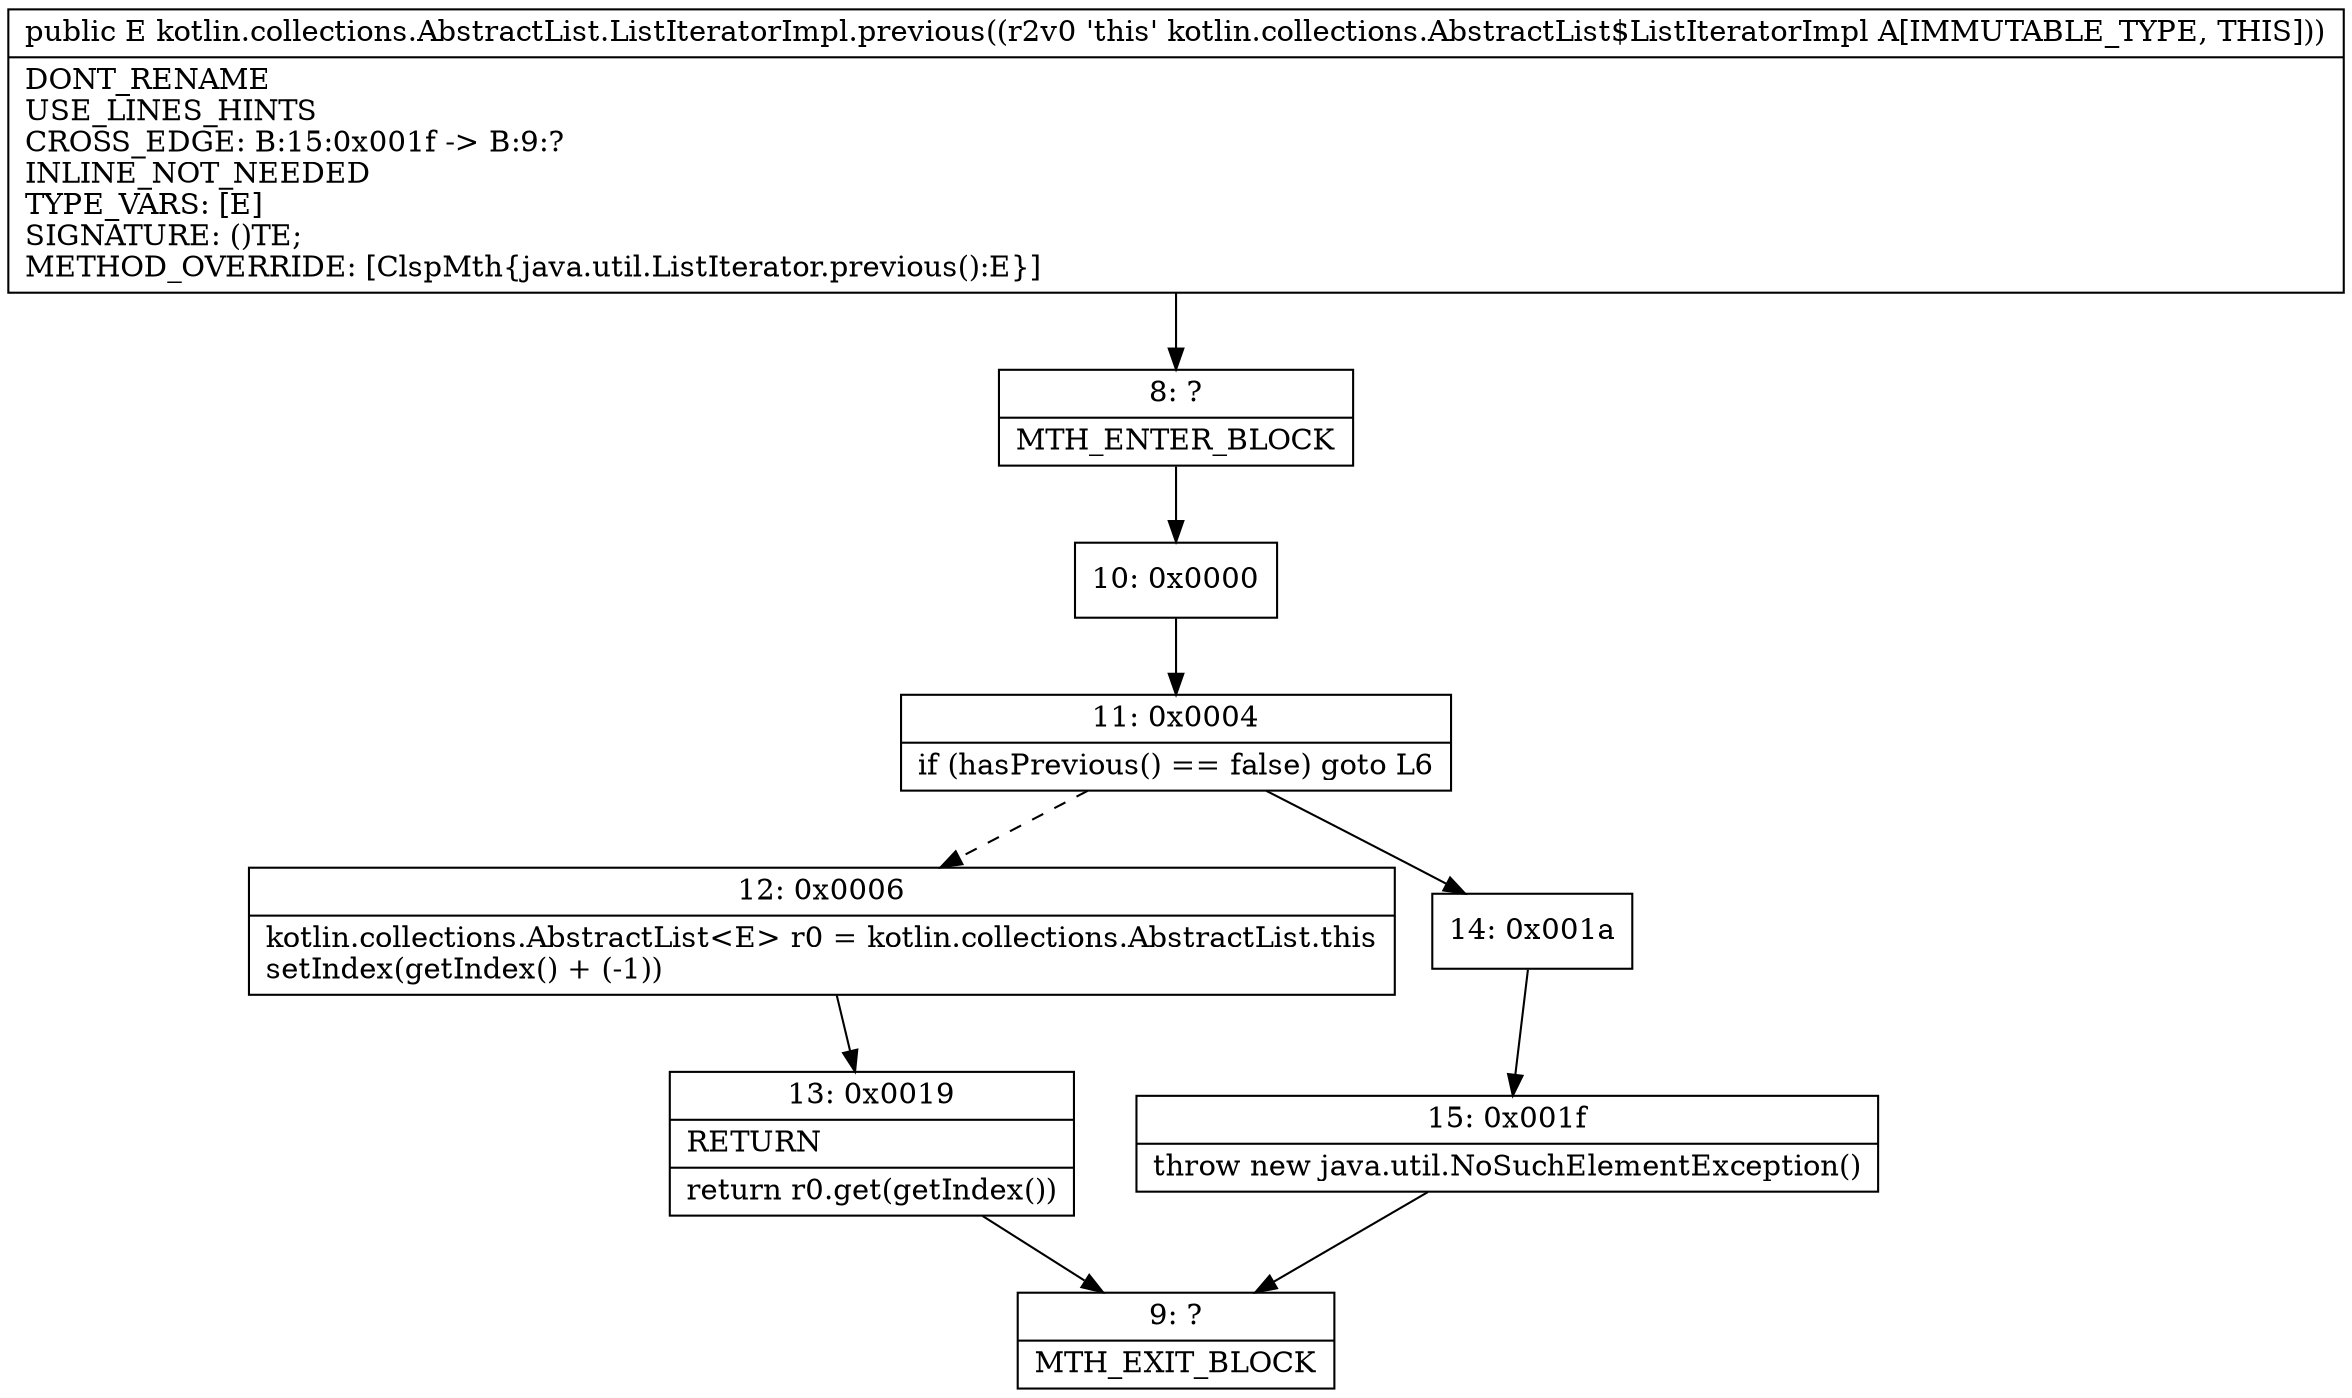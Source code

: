 digraph "CFG forkotlin.collections.AbstractList.ListIteratorImpl.previous()Ljava\/lang\/Object;" {
Node_8 [shape=record,label="{8\:\ ?|MTH_ENTER_BLOCK\l}"];
Node_10 [shape=record,label="{10\:\ 0x0000}"];
Node_11 [shape=record,label="{11\:\ 0x0004|if (hasPrevious() == false) goto L6\l}"];
Node_12 [shape=record,label="{12\:\ 0x0006|kotlin.collections.AbstractList\<E\> r0 = kotlin.collections.AbstractList.this\lsetIndex(getIndex() + (\-1))\l}"];
Node_13 [shape=record,label="{13\:\ 0x0019|RETURN\l|return r0.get(getIndex())\l}"];
Node_9 [shape=record,label="{9\:\ ?|MTH_EXIT_BLOCK\l}"];
Node_14 [shape=record,label="{14\:\ 0x001a}"];
Node_15 [shape=record,label="{15\:\ 0x001f|throw new java.util.NoSuchElementException()\l}"];
MethodNode[shape=record,label="{public E kotlin.collections.AbstractList.ListIteratorImpl.previous((r2v0 'this' kotlin.collections.AbstractList$ListIteratorImpl A[IMMUTABLE_TYPE, THIS]))  | DONT_RENAME\lUSE_LINES_HINTS\lCROSS_EDGE: B:15:0x001f \-\> B:9:?\lINLINE_NOT_NEEDED\lTYPE_VARS: [E]\lSIGNATURE: ()TE;\lMETHOD_OVERRIDE: [ClspMth\{java.util.ListIterator.previous():E\}]\l}"];
MethodNode -> Node_8;Node_8 -> Node_10;
Node_10 -> Node_11;
Node_11 -> Node_12[style=dashed];
Node_11 -> Node_14;
Node_12 -> Node_13;
Node_13 -> Node_9;
Node_14 -> Node_15;
Node_15 -> Node_9;
}

